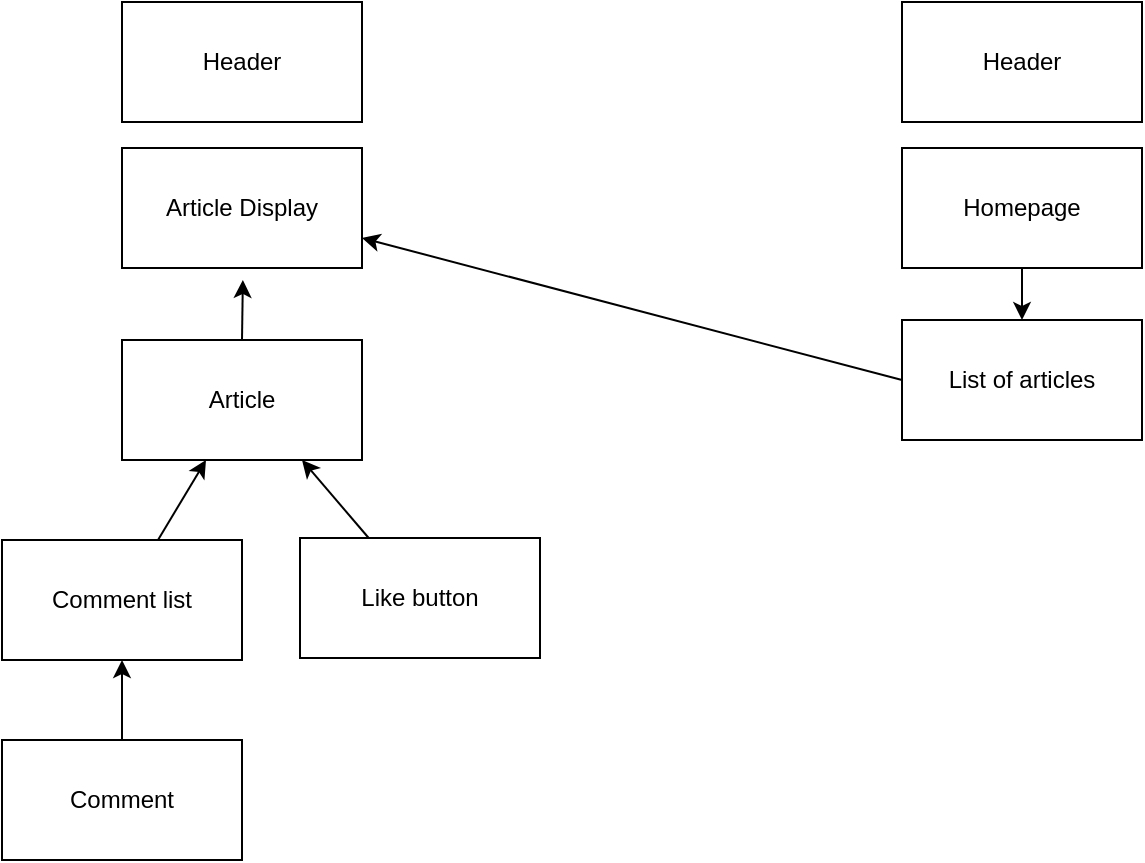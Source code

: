 <mxfile>
    <diagram id="BYuSkwTUVIXenlxfxL9s" name="Page-1">
        <mxGraphModel dx="571" dy="583" grid="1" gridSize="10" guides="1" tooltips="1" connect="1" arrows="1" fold="1" page="1" pageScale="1" pageWidth="827" pageHeight="1169" math="0" shadow="0">
            <root>
                <mxCell id="0"/>
                <mxCell id="1" parent="0"/>
                <mxCell id="18" style="edgeStyle=none;html=1;exitX=0.5;exitY=0;exitDx=0;exitDy=0;" edge="1" parent="1" source="3">
                    <mxGeometry relative="1" as="geometry">
                        <mxPoint x="130.429" y="170.0" as="targetPoint"/>
                    </mxGeometry>
                </mxCell>
                <mxCell id="3" value="Article" style="whiteSpace=wrap;html=1;" parent="1" vertex="1">
                    <mxGeometry x="70" y="200" width="120" height="60" as="geometry"/>
                </mxCell>
                <mxCell id="6" value="" style="edgeStyle=none;html=1;" parent="1" source="4" target="3" edge="1">
                    <mxGeometry relative="1" as="geometry"/>
                </mxCell>
                <mxCell id="4" value="Comment list" style="whiteSpace=wrap;html=1;" parent="1" vertex="1">
                    <mxGeometry x="10" y="300" width="120" height="60" as="geometry"/>
                </mxCell>
                <mxCell id="8" style="edgeStyle=none;html=1;exitX=0.5;exitY=0;exitDx=0;exitDy=0;entryX=0.5;entryY=1;entryDx=0;entryDy=0;" parent="1" source="5" target="4" edge="1">
                    <mxGeometry relative="1" as="geometry"/>
                </mxCell>
                <mxCell id="5" value="Comment" style="whiteSpace=wrap;html=1;" parent="1" vertex="1">
                    <mxGeometry x="10" y="400" width="120" height="60" as="geometry"/>
                </mxCell>
                <mxCell id="9" value="" style="edgeStyle=none;html=1;entryX=0.75;entryY=1;entryDx=0;entryDy=0;" parent="1" source="10" target="3" edge="1">
                    <mxGeometry relative="1" as="geometry">
                        <mxPoint x="261" y="259" as="targetPoint"/>
                    </mxGeometry>
                </mxCell>
                <mxCell id="10" value="Like button" style="whiteSpace=wrap;html=1;" parent="1" vertex="1">
                    <mxGeometry x="159" y="299" width="120" height="60" as="geometry"/>
                </mxCell>
                <mxCell id="11" value="Header" style="whiteSpace=wrap;html=1;" parent="1" vertex="1">
                    <mxGeometry x="70" y="31" width="120" height="60" as="geometry"/>
                </mxCell>
                <mxCell id="15" style="edgeStyle=none;html=1;exitX=0.5;exitY=1;exitDx=0;exitDy=0;entryX=0.5;entryY=0;entryDx=0;entryDy=0;" edge="1" parent="1" source="12" target="14">
                    <mxGeometry relative="1" as="geometry"/>
                </mxCell>
                <mxCell id="12" value="Homepage" style="whiteSpace=wrap;html=1;" vertex="1" parent="1">
                    <mxGeometry x="460" y="104" width="120" height="60" as="geometry"/>
                </mxCell>
                <mxCell id="13" value="Header" style="whiteSpace=wrap;html=1;" vertex="1" parent="1">
                    <mxGeometry x="460" y="31" width="120" height="60" as="geometry"/>
                </mxCell>
                <mxCell id="16" style="edgeStyle=none;html=1;exitX=0;exitY=0.5;exitDx=0;exitDy=0;entryX=1;entryY=0.75;entryDx=0;entryDy=0;" edge="1" parent="1" source="14" target="17">
                    <mxGeometry relative="1" as="geometry"/>
                </mxCell>
                <mxCell id="14" value="List of articles" style="whiteSpace=wrap;html=1;" vertex="1" parent="1">
                    <mxGeometry x="460" y="190" width="120" height="60" as="geometry"/>
                </mxCell>
                <mxCell id="17" value="Article Display" style="whiteSpace=wrap;html=1;" vertex="1" parent="1">
                    <mxGeometry x="70" y="104" width="120" height="60" as="geometry"/>
                </mxCell>
            </root>
        </mxGraphModel>
    </diagram>
</mxfile>
